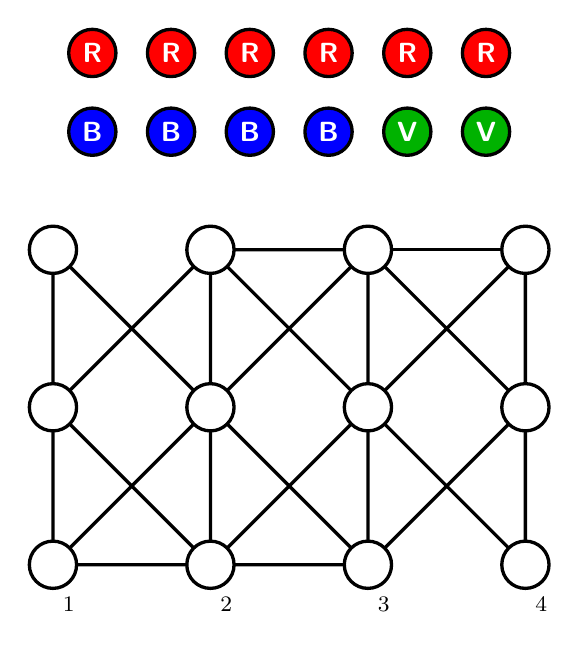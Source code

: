 \begin{tikzpicture}[scale=2]


\usefont{U}{cmss}{bx}{n}

\tikzstyle{edge} = [draw, very thick]
\tikzstyle{vertex} = [very thick, draw,fill=white] 

\coordinate (A1) at (0,0);
\coordinate (A2) at (1,0);
\coordinate (A3) at (2,0);
\coordinate (A4) at (3,0);
\coordinate (B1) at (0,1);
\coordinate (B2) at (1,1);
\coordinate (B3) at (2,1);
\coordinate (B4) at (3,1);
\coordinate (C1) at (0,2);
\coordinate (C2) at (1,2);
\coordinate (C3) at (2,2);
\coordinate (C4) at (3,2);

\draw[edge] (A1) -- (A2) -- (A3) -- (B4) -- (A4) -- (B3) -- (C4) -- (B4) --(C3) -- (C2) -- (B3)
-- (A3) -- (B2) -- (A2) -- (B3) -- (C3) -- (B2) -- (C2) -- (B1) -- (C1) -- (B2) -- (A1) -- (B1) --(A2) ;

\draw[edge] (C4)--(C3);



\draw[vertex] (A1) circle (0.15);
\draw[vertex] (A2) circle (0.15);
\draw[vertex] (A3) circle (0.15);
\draw[vertex] (A4) circle (0.15);
\draw[vertex] (B1) circle (0.15);
\draw[vertex] (B2) circle (0.15);
\draw[vertex] (B3) circle (0.15);
\draw[vertex] (B4) circle (0.15);
\draw[vertex] (C1) circle (0.15);
\draw[vertex] (C2) circle (0.15);
\draw[vertex] (C3) circle (0.15);
\draw[vertex] (C4) circle (0.15);


\foreach \x in {1,1.5,...,3.5}{
  \draw[vertex,fill=red] (\x-0.75,3.25) circle (0.15) node[white]{R};
}

\foreach \x in {1,1.5,...,2.5}{
  \draw[vertex,fill=blue] (\x-0.75,2.75) circle (0.15) node[white]{B};
}

\foreach \x in {3,3.5}{
  \draw[vertex,fill=green!70!black] (\x-0.75,2.75) circle (0.15) node[white]{V};
}

\foreach \x in {1,...,4}{
  \node at (\x-0.9,-0.25) {\footnotesize$\x$};
}

\end{tikzpicture}